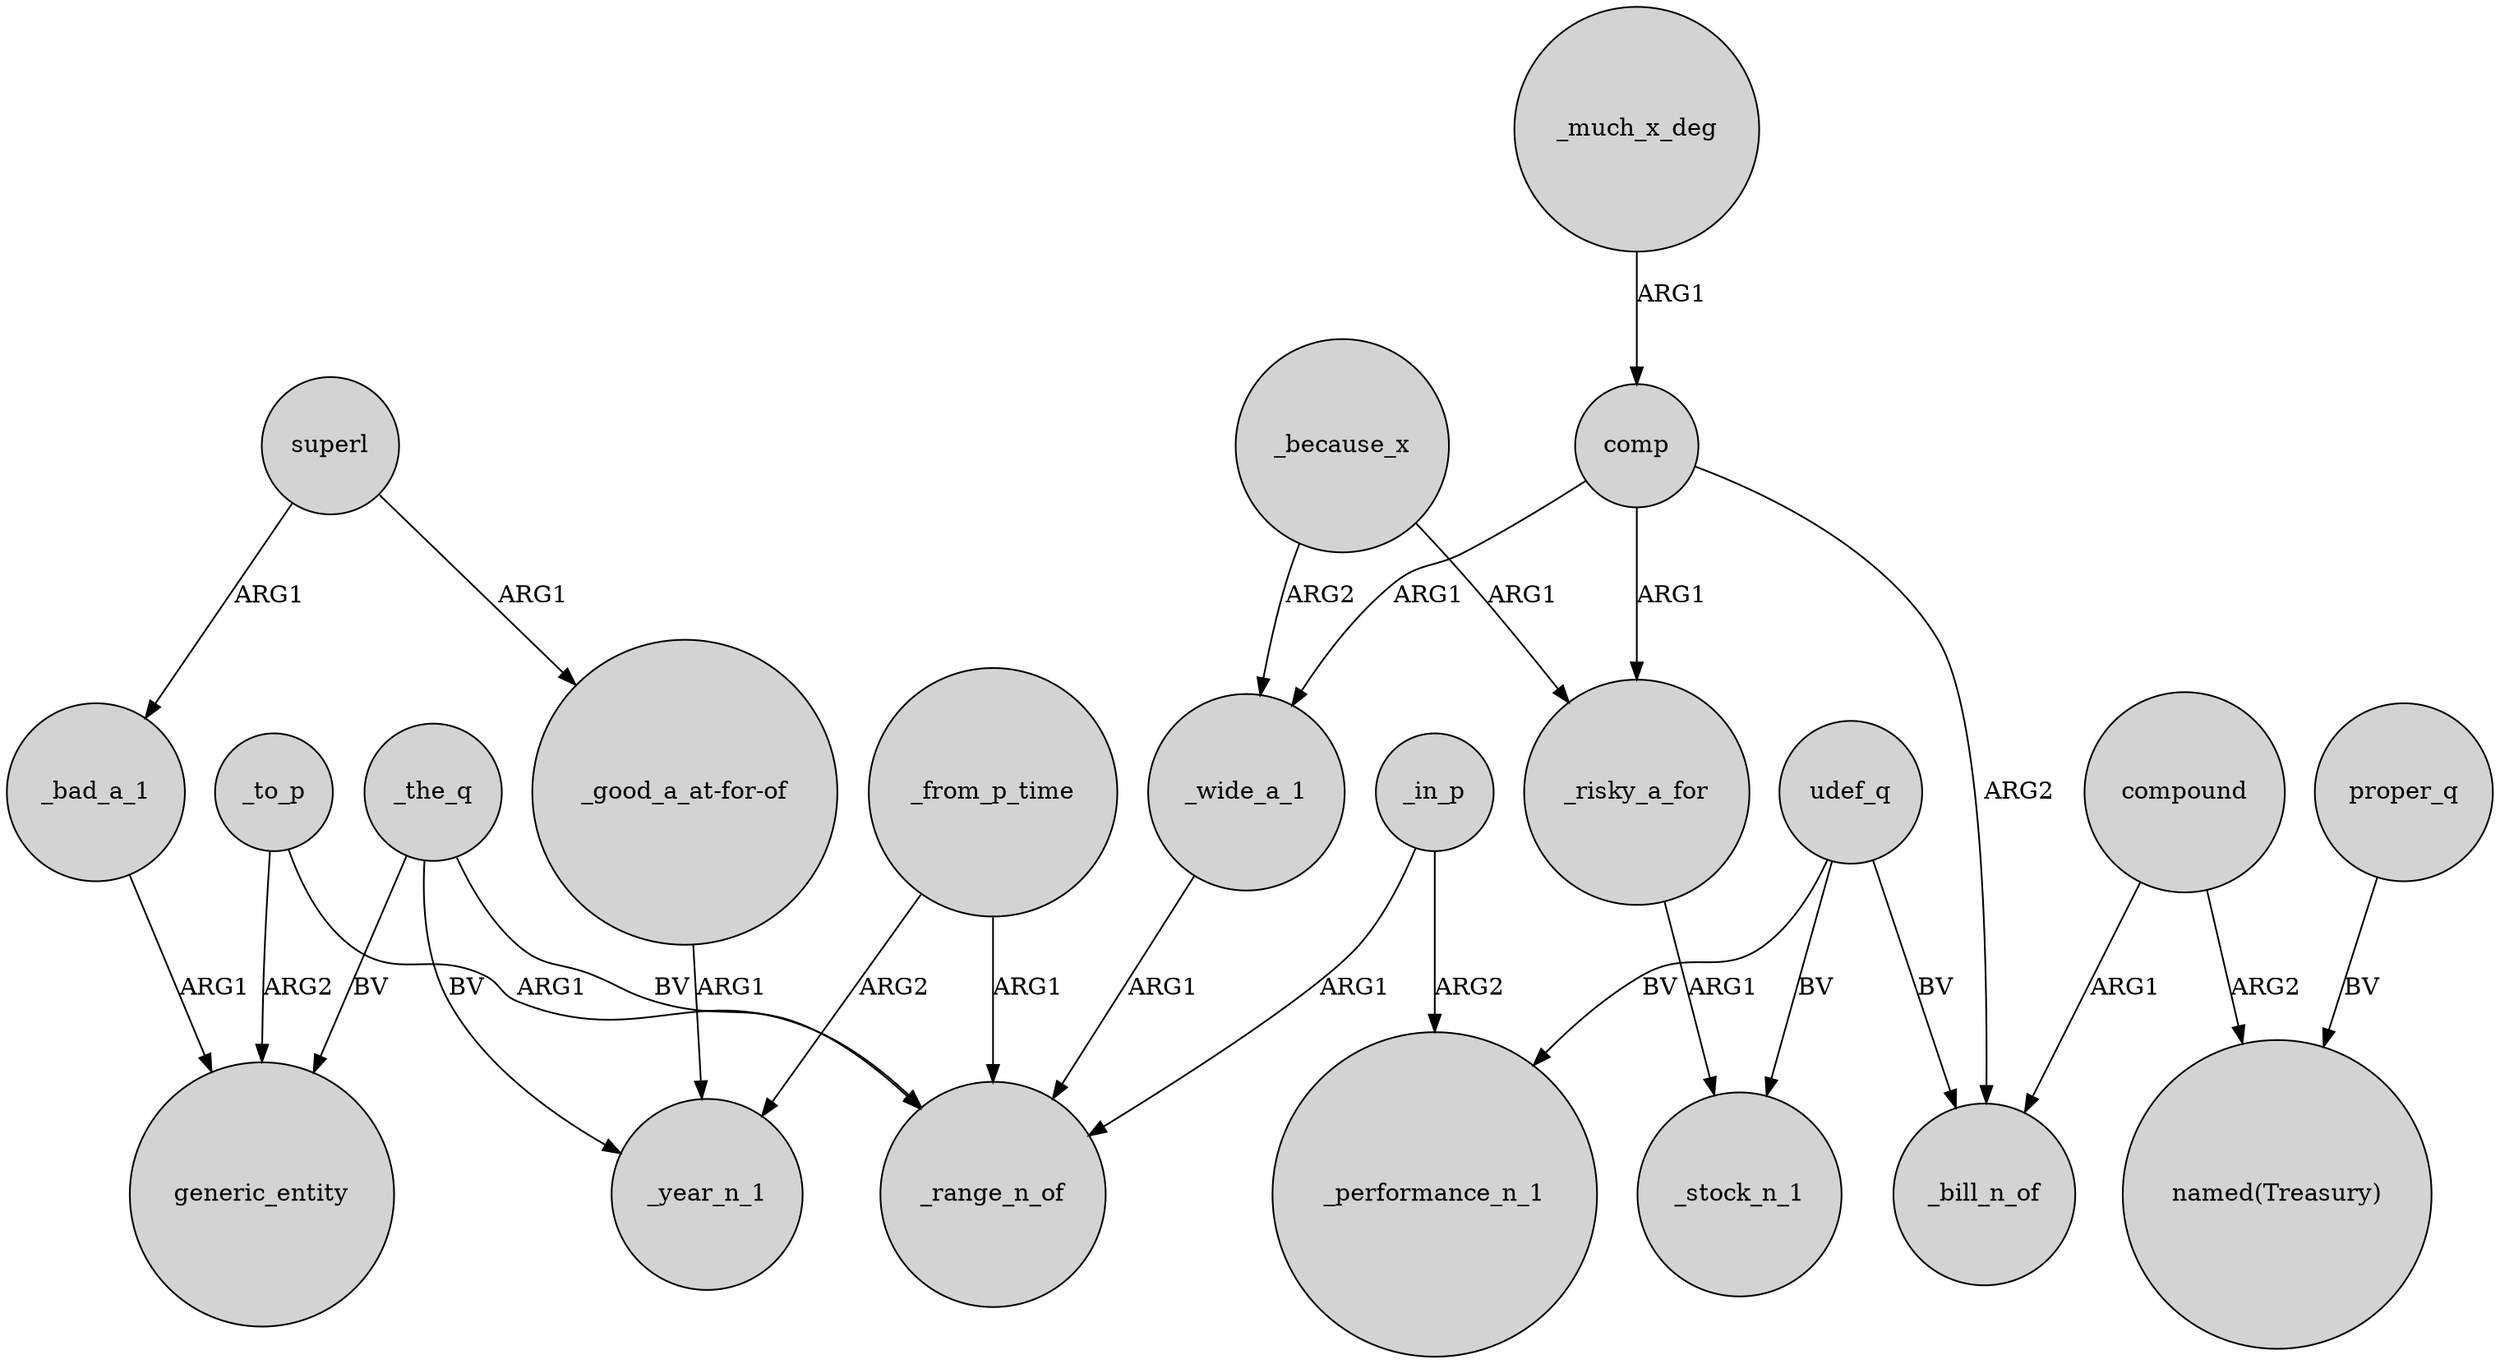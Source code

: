 digraph {
	node [shape=circle style=filled]
	_in_p -> _range_n_of [label=ARG1]
	compound -> "named(Treasury)" [label=ARG2]
	_the_q -> generic_entity [label=BV]
	_bad_a_1 -> generic_entity [label=ARG1]
	compound -> _bill_n_of [label=ARG1]
	_wide_a_1 -> _range_n_of [label=ARG1]
	_because_x -> _wide_a_1 [label=ARG2]
	comp -> _risky_a_for [label=ARG1]
	udef_q -> _bill_n_of [label=BV]
	udef_q -> _performance_n_1 [label=BV]
	superl -> _bad_a_1 [label=ARG1]
	_to_p -> generic_entity [label=ARG2]
	comp -> _bill_n_of [label=ARG2]
	udef_q -> _stock_n_1 [label=BV]
	superl -> "_good_a_at-for-of" [label=ARG1]
	_from_p_time -> _range_n_of [label=ARG1]
	_risky_a_for -> _stock_n_1 [label=ARG1]
	_from_p_time -> _year_n_1 [label=ARG2]
	_the_q -> _year_n_1 [label=BV]
	_in_p -> _performance_n_1 [label=ARG2]
	proper_q -> "named(Treasury)" [label=BV]
	comp -> _wide_a_1 [label=ARG1]
	_because_x -> _risky_a_for [label=ARG1]
	_to_p -> _range_n_of [label=ARG1]
	_much_x_deg -> comp [label=ARG1]
	"_good_a_at-for-of" -> _year_n_1 [label=ARG1]
	_the_q -> _range_n_of [label=BV]
}
